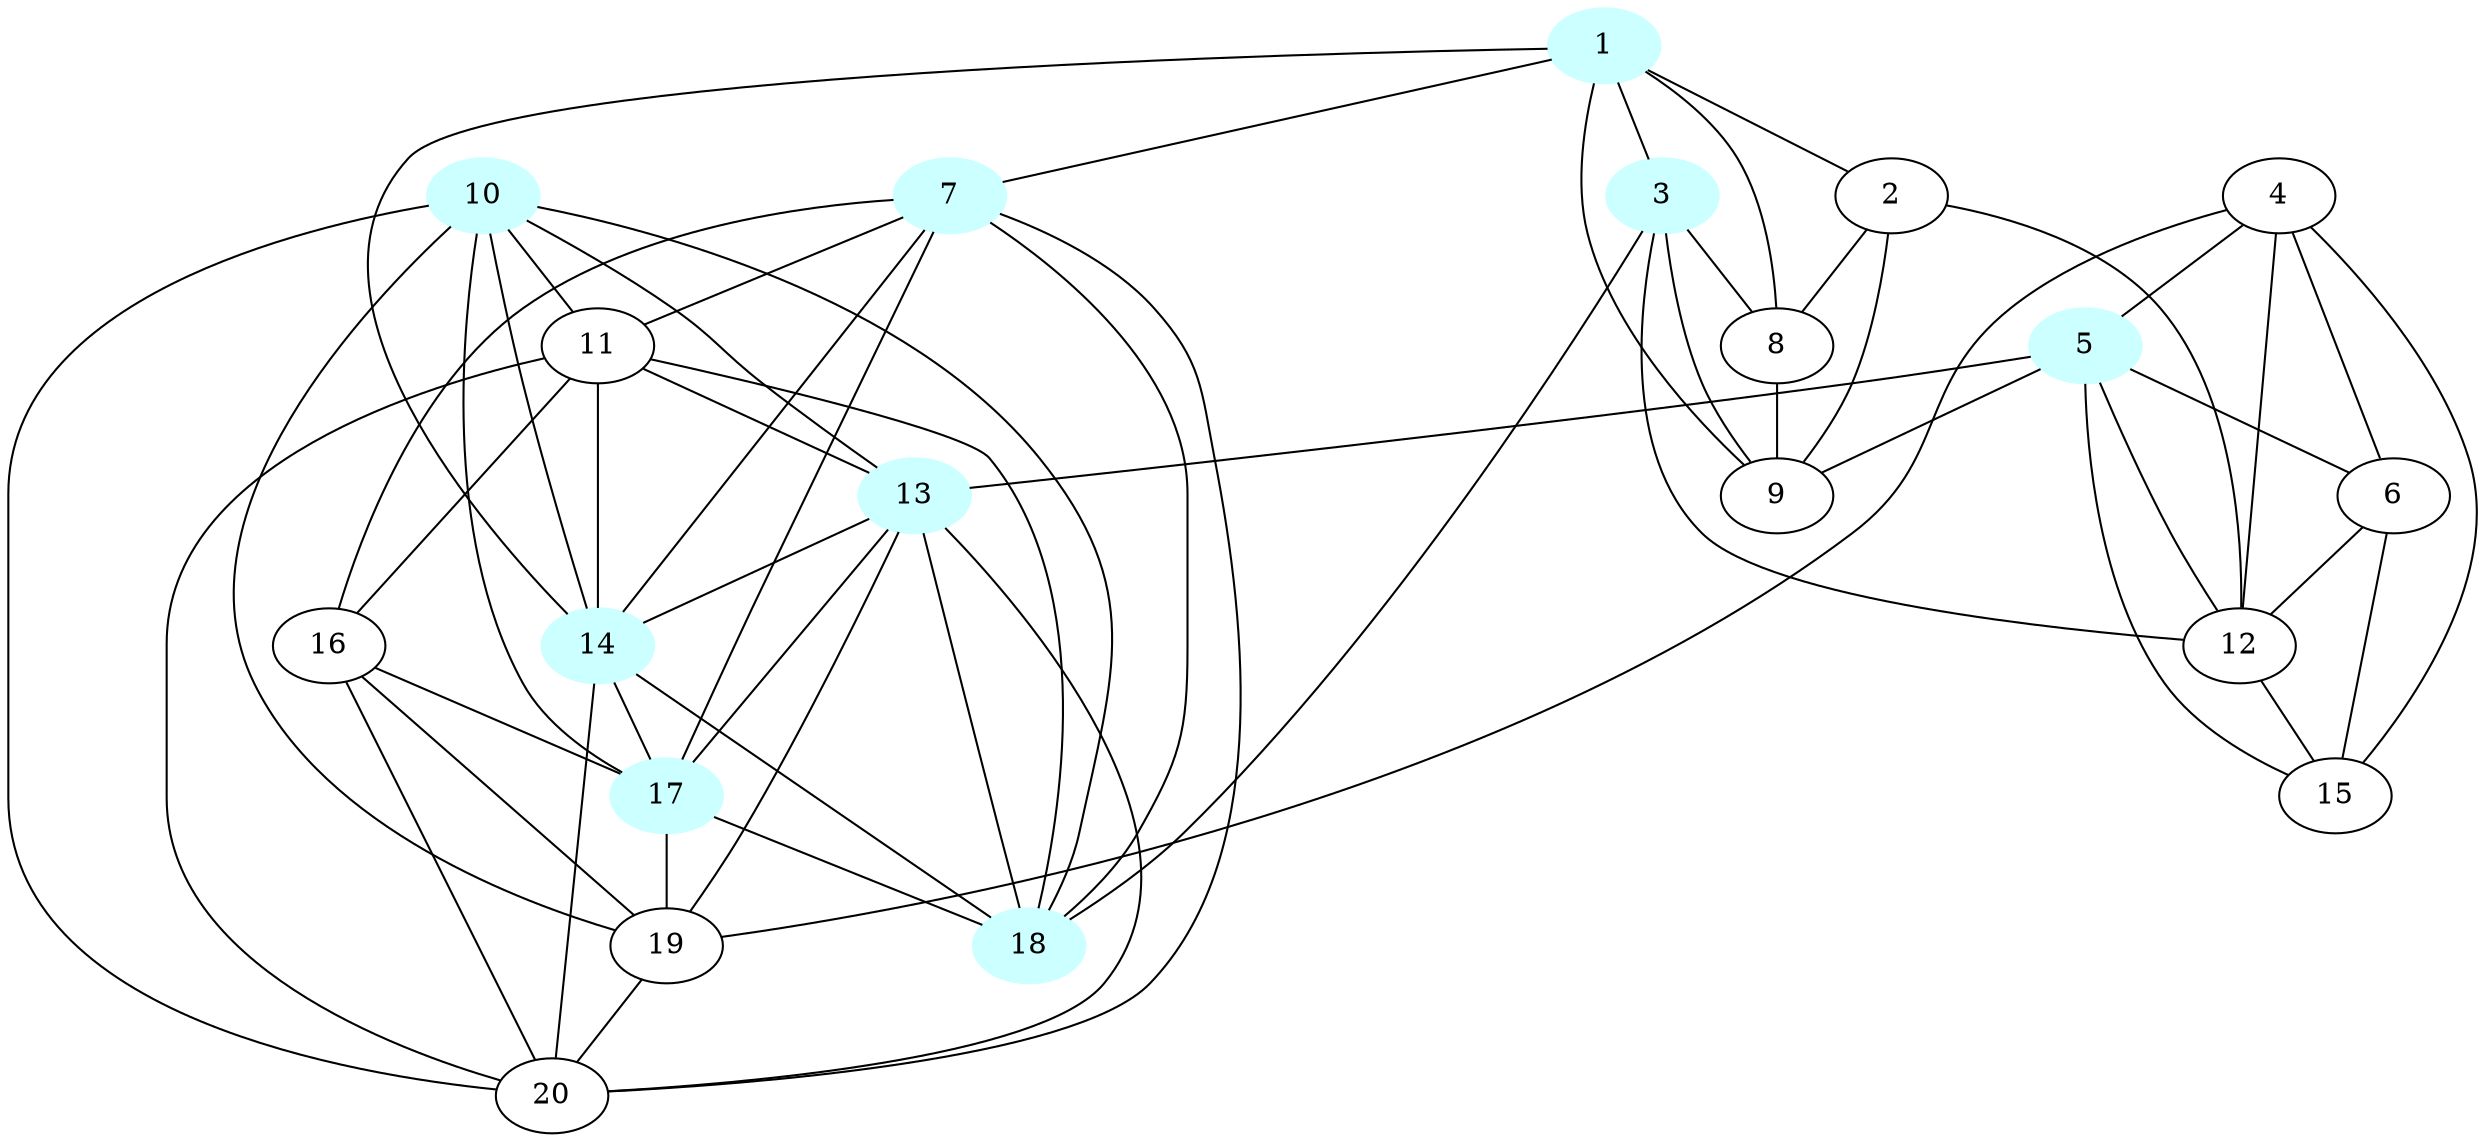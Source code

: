 graph G {
    1 [style=filled, color="#CCFFFF"];
    3 [style=filled, color="#CCFFFF"];
    5 [style=filled, color="#CCFFFF"];
    7 [style=filled, color="#CCFFFF"];
    10 [style=filled, color="#CCFFFF"];
    13 [style=filled, color="#CCFFFF"];
    14 [style=filled, color="#CCFFFF"];
    17 [style=filled, color="#CCFFFF"];
    18 [style=filled, color="#CCFFFF"];
    1 -- 2 [len= 2]
    1 -- 3 [len= 2]
    1 -- 7 [len= 2]
    1 -- 8 [len= 2]
    1 -- 9 [len= 2]
    1 -- 14 [len= 2]
    2 -- 8 [len= 2]
    2 -- 9 [len= 2]
    2 -- 12 [len= 2]
    3 -- 8 [len= 2]
    3 -- 9 [len= 2]
    3 -- 12 [len= 2]
    3 -- 18 [len= 2]
    4 -- 5 [len= 2]
    4 -- 6 [len= 2]
    4 -- 12 [len= 2]
    4 -- 15 [len= 2]
    4 -- 19 [len= 2]
    5 -- 6 [len= 2]
    5 -- 9 [len= 2]
    5 -- 12 [len= 2]
    5 -- 13 [len= 2]
    5 -- 15 [len= 2]
    6 -- 12 [len= 2]
    6 -- 15 [len= 2]
    7 -- 11 [len= 2]
    7 -- 14 [len= 2]
    7 -- 16 [len= 2]
    7 -- 17 [len= 2]
    7 -- 18 [len= 2]
    7 -- 20 [len= 2]
    8 -- 9 [len= 2]
    10 -- 11 [len= 2]
    10 -- 13 [len= 2]
    10 -- 14 [len= 2]
    10 -- 17 [len= 2]
    10 -- 18 [len= 2]
    10 -- 19 [len= 2]
    10 -- 20 [len= 2]
    11 -- 13 [len= 2]
    11 -- 14 [len= 2]
    11 -- 16 [len= 2]
    11 -- 18 [len= 2]
    11 -- 20 [len= 2]
    12 -- 15 [len= 2]
    13 -- 14 [len= 2]
    13 -- 17 [len= 2]
    13 -- 18 [len= 2]
    13 -- 19 [len= 2]
    13 -- 20 [len= 2]
    14 -- 17 [len= 2]
    14 -- 18 [len= 2]
    14 -- 20 [len= 2]
    16 -- 17 [len= 2]
    16 -- 19 [len= 2]
    16 -- 20 [len= 2]
    17 -- 18 [len= 2]
    17 -- 19 [len= 2]
    19 -- 20 [len= 2]
}
